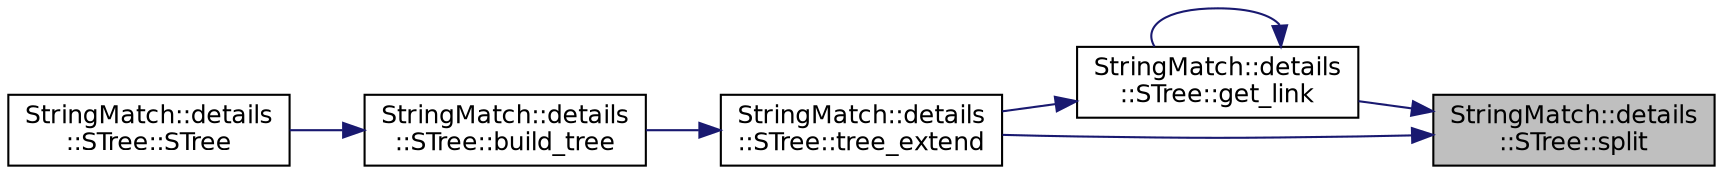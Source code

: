 digraph "StringMatch::details::STree::split"
{
 // INTERACTIVE_SVG=YES
 // LATEX_PDF_SIZE
  edge [fontname="Helvetica",fontsize="12",labelfontname="Helvetica",labelfontsize="12"];
  node [fontname="Helvetica",fontsize="12",shape=record];
  rankdir="RL";
  Node1 [label="StringMatch::details\l::STree::split",height=0.2,width=0.4,color="black", fillcolor="grey75", style="filled", fontcolor="black",tooltip=" "];
  Node1 -> Node2 [dir="back",color="midnightblue",fontsize="12",style="solid"];
  Node2 [label="StringMatch::details\l::STree::get_link",height=0.2,width=0.4,color="black", fillcolor="white", style="filled",URL="$a00885.html#a67c1cd8ad107a5d7855c9f29016ff252",tooltip=" "];
  Node2 -> Node2 [dir="back",color="midnightblue",fontsize="12",style="solid"];
  Node2 -> Node3 [dir="back",color="midnightblue",fontsize="12",style="solid"];
  Node3 [label="StringMatch::details\l::STree::tree_extend",height=0.2,width=0.4,color="black", fillcolor="white", style="filled",URL="$a00885.html#a24c85e65f714be5b07874a3d95fdf8a1",tooltip=" "];
  Node3 -> Node4 [dir="back",color="midnightblue",fontsize="12",style="solid"];
  Node4 [label="StringMatch::details\l::STree::build_tree",height=0.2,width=0.4,color="black", fillcolor="white", style="filled",URL="$a00885.html#a4ada1b74912366f01c9f298e426dc25c",tooltip=" "];
  Node4 -> Node5 [dir="back",color="midnightblue",fontsize="12",style="solid"];
  Node5 [label="StringMatch::details\l::STree::STree",height=0.2,width=0.4,color="black", fillcolor="white", style="filled",URL="$a00885.html#ae6a9517acbc3452388fded61039bed84",tooltip=" "];
  Node1 -> Node3 [dir="back",color="midnightblue",fontsize="12",style="solid"];
}

